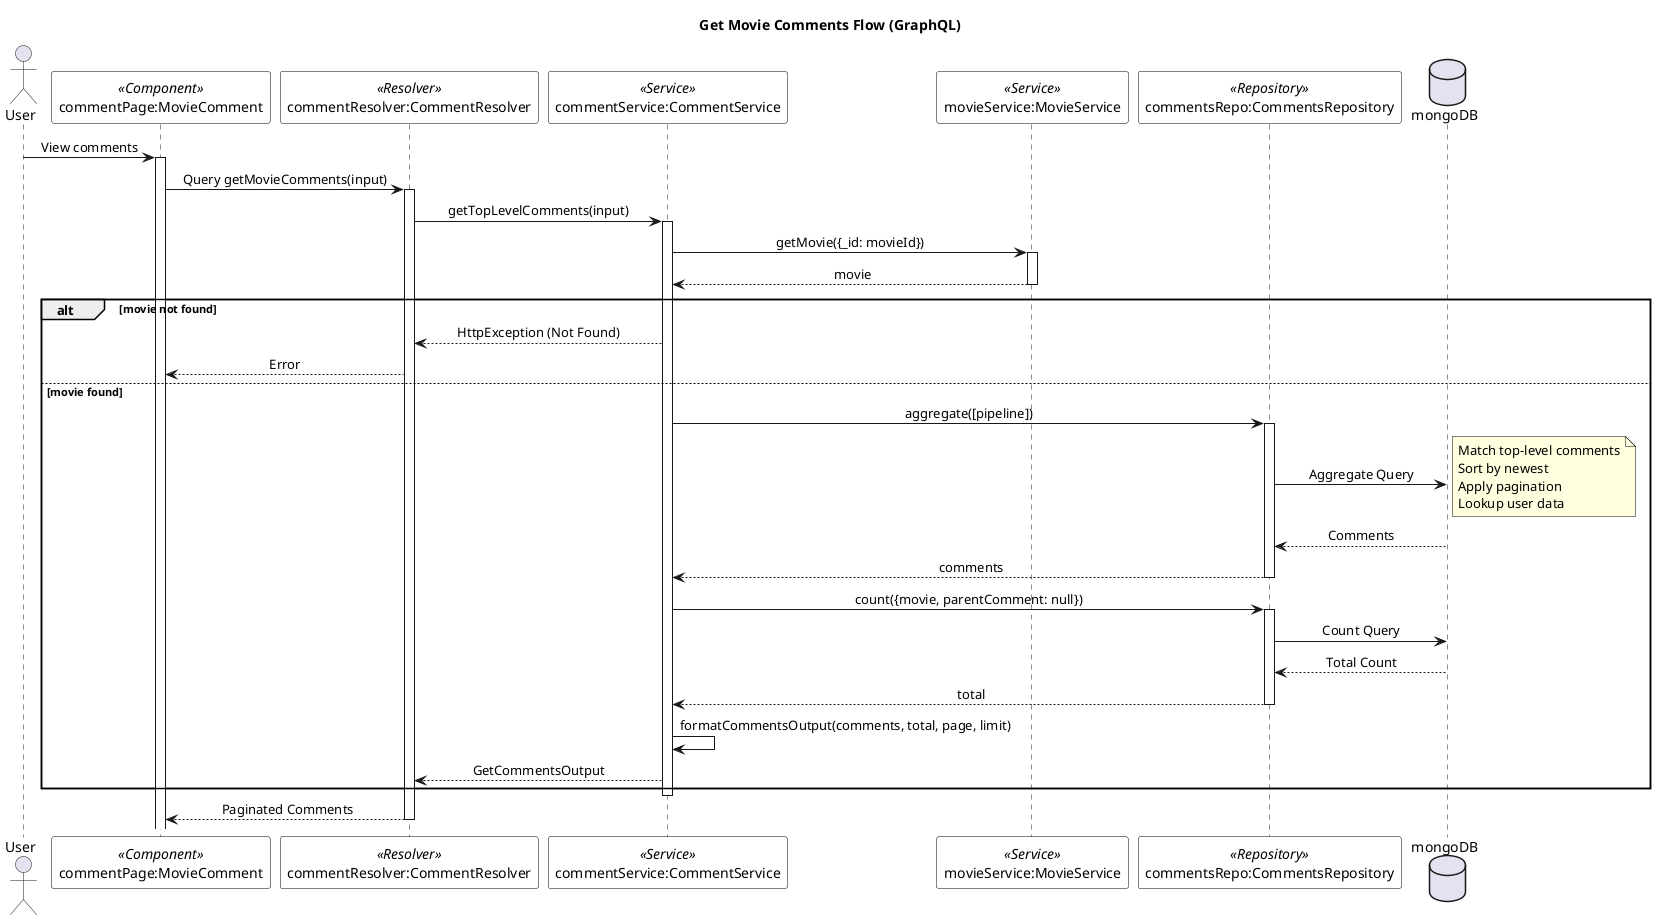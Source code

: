 @startuml Get Movie Comments Flow

skinparam SequenceMessageAlignment center
skinparam SequenceBoxBackgroundColor white
skinparam SequenceBoxBorderColor black
skinparam NoteBackgroundColor lightyellow
skinparam NoteBorderColor black
skinparam ParticipantBackgroundColor white
skinparam ParticipantBorderColor black

title Get Movie Comments Flow (GraphQL)

actor "User" as user
participant "commentPage:MovieComment" as commentPage <<Component>>
participant "commentResolver:CommentResolver" as commentResolver <<Resolver>>
participant "commentService:CommentService" as commentService <<Service>>
participant "movieService:MovieService" as movieService <<Service>>
participant "commentsRepo:CommentsRepository" as commentsRepo <<Repository>>
database "mongoDB" as mongoDB

user -> commentPage: View comments
activate commentPage
commentPage -> commentResolver: Query getMovieComments(input)
activate commentResolver
commentResolver -> commentService: getTopLevelComments(input)
activate commentService
commentService -> movieService: getMovie({_id: movieId})
activate movieService
movieService --> commentService: movie
deactivate movieService
alt movie not found
    commentService --> commentResolver: HttpException (Not Found)
    commentResolver --> commentPage: Error
else movie found
    commentService -> commentsRepo: aggregate([pipeline])
    activate commentsRepo
    commentsRepo -> mongoDB: Aggregate Query
    note right: Match top-level comments\nSort by newest\nApply pagination\nLookup user data
    mongoDB --> commentsRepo: Comments
    commentsRepo --> commentService: comments
    deactivate commentsRepo
    commentService -> commentsRepo: count({movie, parentComment: null})
    activate commentsRepo
    commentsRepo -> mongoDB: Count Query
    mongoDB --> commentsRepo: Total Count
    commentsRepo --> commentService: total
    deactivate commentsRepo
    commentService -> commentService: formatCommentsOutput(comments, total, page, limit)
    commentService --> commentResolver: GetCommentsOutput
end
deactivate commentService
commentResolver --> commentPage: Paginated Comments
deactivate commentResolver

@enduml
